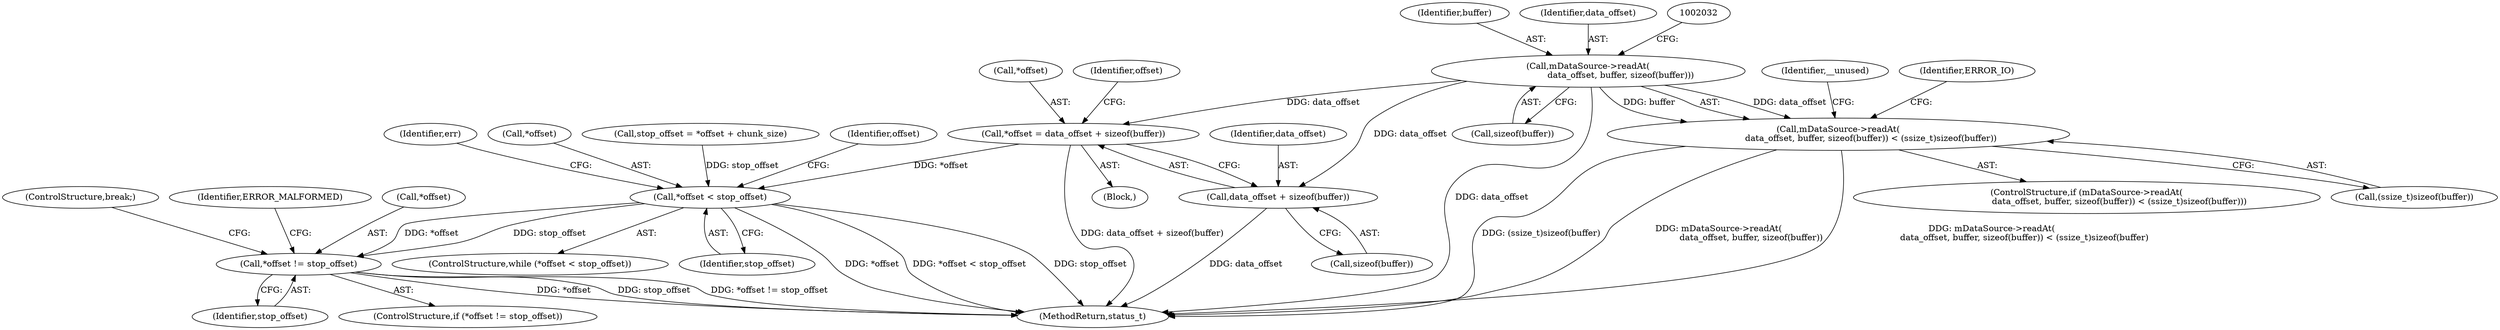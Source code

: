 digraph "0_Android_8a3a2f6ea7defe1a81bb32b3c9f3537f84749b9d@API" {
"1002026" [label="(Call,mDataSource->readAt(\n                        data_offset, buffer, sizeof(buffer)))"];
"1002025" [label="(Call,mDataSource->readAt(\n                        data_offset, buffer, sizeof(buffer)) < (ssize_t)sizeof(buffer))"];
"1002112" [label="(Call,*offset = data_offset + sizeof(buffer))"];
"1002120" [label="(Call,*offset < stop_offset)"];
"1002141" [label="(Call,*offset != stop_offset)"];
"1002115" [label="(Call,data_offset + sizeof(buffer))"];
"1002028" [label="(Identifier,buffer)"];
"1002121" [label="(Call,*offset)"];
"1002112" [label="(Call,*offset = data_offset + sizeof(buffer))"];
"1002144" [label="(Identifier,stop_offset)"];
"1002140" [label="(ControlStructure,if (*offset != stop_offset))"];
"1002148" [label="(ControlStructure,break;)"];
"1002106" [label="(Call,stop_offset = *offset + chunk_size)"];
"1002117" [label="(Call,sizeof(buffer))"];
"1002025" [label="(Call,mDataSource->readAt(\n                        data_offset, buffer, sizeof(buffer)) < (ssize_t)sizeof(buffer))"];
"1002012" [label="(Block,)"];
"1002113" [label="(Call,*offset)"];
"1002024" [label="(ControlStructure,if (mDataSource->readAt(\n                        data_offset, buffer, sizeof(buffer)) < (ssize_t)sizeof(buffer)))"];
"1002031" [label="(Call,(ssize_t)sizeof(buffer))"];
"1002123" [label="(Identifier,stop_offset)"];
"1002027" [label="(Identifier,data_offset)"];
"1002143" [label="(Identifier,offset)"];
"1002147" [label="(Identifier,ERROR_MALFORMED)"];
"1002116" [label="(Identifier,data_offset)"];
"1002029" [label="(Call,sizeof(buffer))"];
"1002120" [label="(Call,*offset < stop_offset)"];
"1002115" [label="(Call,data_offset + sizeof(buffer))"];
"1002040" [label="(Identifier,__unused)"];
"1002127" [label="(Identifier,err)"];
"1002142" [label="(Call,*offset)"];
"1002122" [label="(Identifier,offset)"];
"1002026" [label="(Call,mDataSource->readAt(\n                        data_offset, buffer, sizeof(buffer)))"];
"1002037" [label="(Identifier,ERROR_IO)"];
"1002119" [label="(ControlStructure,while (*offset < stop_offset))"];
"1002141" [label="(Call,*offset != stop_offset)"];
"1003903" [label="(MethodReturn,status_t)"];
"1002026" -> "1002025"  [label="AST: "];
"1002026" -> "1002029"  [label="CFG: "];
"1002027" -> "1002026"  [label="AST: "];
"1002028" -> "1002026"  [label="AST: "];
"1002029" -> "1002026"  [label="AST: "];
"1002032" -> "1002026"  [label="CFG: "];
"1002026" -> "1003903"  [label="DDG: data_offset"];
"1002026" -> "1002025"  [label="DDG: data_offset"];
"1002026" -> "1002025"  [label="DDG: buffer"];
"1002026" -> "1002112"  [label="DDG: data_offset"];
"1002026" -> "1002115"  [label="DDG: data_offset"];
"1002025" -> "1002024"  [label="AST: "];
"1002025" -> "1002031"  [label="CFG: "];
"1002031" -> "1002025"  [label="AST: "];
"1002037" -> "1002025"  [label="CFG: "];
"1002040" -> "1002025"  [label="CFG: "];
"1002025" -> "1003903"  [label="DDG: (ssize_t)sizeof(buffer)"];
"1002025" -> "1003903"  [label="DDG: mDataSource->readAt(\n                        data_offset, buffer, sizeof(buffer))"];
"1002025" -> "1003903"  [label="DDG: mDataSource->readAt(\n                        data_offset, buffer, sizeof(buffer)) < (ssize_t)sizeof(buffer)"];
"1002112" -> "1002012"  [label="AST: "];
"1002112" -> "1002115"  [label="CFG: "];
"1002113" -> "1002112"  [label="AST: "];
"1002115" -> "1002112"  [label="AST: "];
"1002122" -> "1002112"  [label="CFG: "];
"1002112" -> "1003903"  [label="DDG: data_offset + sizeof(buffer)"];
"1002112" -> "1002120"  [label="DDG: *offset"];
"1002120" -> "1002119"  [label="AST: "];
"1002120" -> "1002123"  [label="CFG: "];
"1002121" -> "1002120"  [label="AST: "];
"1002123" -> "1002120"  [label="AST: "];
"1002127" -> "1002120"  [label="CFG: "];
"1002143" -> "1002120"  [label="CFG: "];
"1002120" -> "1003903"  [label="DDG: *offset"];
"1002120" -> "1003903"  [label="DDG: stop_offset"];
"1002120" -> "1003903"  [label="DDG: *offset < stop_offset"];
"1002106" -> "1002120"  [label="DDG: stop_offset"];
"1002120" -> "1002141"  [label="DDG: *offset"];
"1002120" -> "1002141"  [label="DDG: stop_offset"];
"1002141" -> "1002140"  [label="AST: "];
"1002141" -> "1002144"  [label="CFG: "];
"1002142" -> "1002141"  [label="AST: "];
"1002144" -> "1002141"  [label="AST: "];
"1002147" -> "1002141"  [label="CFG: "];
"1002148" -> "1002141"  [label="CFG: "];
"1002141" -> "1003903"  [label="DDG: *offset"];
"1002141" -> "1003903"  [label="DDG: stop_offset"];
"1002141" -> "1003903"  [label="DDG: *offset != stop_offset"];
"1002115" -> "1002117"  [label="CFG: "];
"1002116" -> "1002115"  [label="AST: "];
"1002117" -> "1002115"  [label="AST: "];
"1002115" -> "1003903"  [label="DDG: data_offset"];
}
